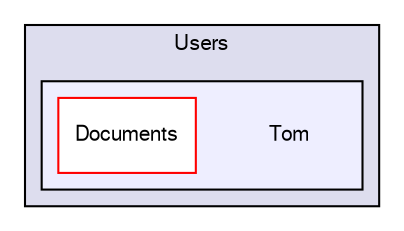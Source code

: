digraph "Tom" {
  compound=true
  node [ fontsize="10", fontname="FreeSans"];
  edge [ labelfontsize="10", labelfontname="FreeSans"];
  subgraph clusterdir_d522931ffa1371640980b621734a4381 {
    graph [ bgcolor="#ddddee", pencolor="black", label="Users" fontname="FreeSans", fontsize="10", URL="dir_d522931ffa1371640980b621734a4381.html"]
  subgraph clusterdir_d8aa870ec91a941ca39a1dbdb520c5a1 {
    graph [ bgcolor="#eeeeff", pencolor="black", label="" URL="dir_d8aa870ec91a941ca39a1dbdb520c5a1.html"];
    dir_d8aa870ec91a941ca39a1dbdb520c5a1 [shape=plaintext label="Tom"];
    dir_17a255cfad529e2205e09a8927253531 [shape=box label="Documents" color="red" fillcolor="white" style="filled" URL="dir_17a255cfad529e2205e09a8927253531.html"];
  }
  }
}
